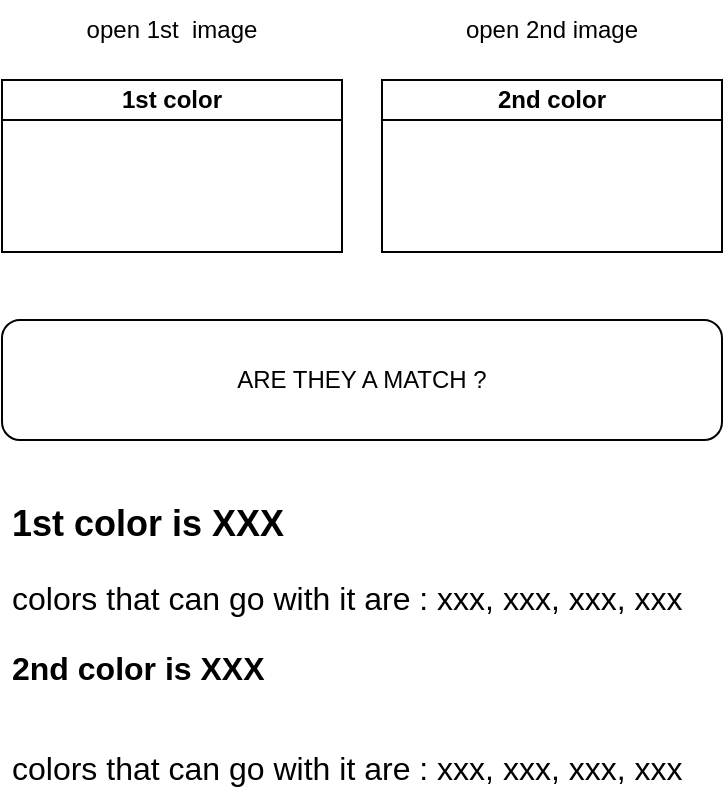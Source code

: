 <mxfile version="21.2.1" type="device">
  <diagram name="Page-1" id="sgN0CWFrhFgfOdaVjAVg">
    <mxGraphModel dx="1002" dy="558" grid="1" gridSize="10" guides="1" tooltips="1" connect="1" arrows="1" fold="1" page="1" pageScale="1" pageWidth="850" pageHeight="1100" math="0" shadow="0">
      <root>
        <mxCell id="0" />
        <mxCell id="1" parent="0" />
        <mxCell id="o-pPiKlTQ6JEq2CxEZl6-2" value="1st color" style="swimlane;whiteSpace=wrap;html=1;startSize=20;" vertex="1" parent="1">
          <mxGeometry x="160" y="190" width="170" height="86" as="geometry" />
        </mxCell>
        <mxCell id="o-pPiKlTQ6JEq2CxEZl6-5" value="open 1st&amp;nbsp; image" style="text;strokeColor=none;fillColor=none;align=center;verticalAlign=middle;spacingLeft=4;spacingRight=4;overflow=hidden;points=[[0,0.5],[1,0.5]];portConstraint=eastwest;rotatable=0;whiteSpace=wrap;html=1;" vertex="1" parent="1">
          <mxGeometry x="185" y="150" width="120" height="30" as="geometry" />
        </mxCell>
        <mxCell id="o-pPiKlTQ6JEq2CxEZl6-8" value="2nd color" style="swimlane;whiteSpace=wrap;html=1;startSize=20;" vertex="1" parent="1">
          <mxGeometry x="350" y="190" width="170" height="86" as="geometry" />
        </mxCell>
        <mxCell id="o-pPiKlTQ6JEq2CxEZl6-9" value="open 2nd image" style="text;strokeColor=none;fillColor=none;align=center;verticalAlign=middle;spacingLeft=4;spacingRight=4;overflow=hidden;points=[[0,0.5],[1,0.5]];portConstraint=eastwest;rotatable=0;whiteSpace=wrap;html=1;" vertex="1" parent="1">
          <mxGeometry x="375" y="150" width="120" height="30" as="geometry" />
        </mxCell>
        <mxCell id="o-pPiKlTQ6JEq2CxEZl6-10" value="ARE THEY A MATCH ?" style="rounded=1;whiteSpace=wrap;html=1;" vertex="1" parent="1">
          <mxGeometry x="160" y="310" width="360" height="60" as="geometry" />
        </mxCell>
        <mxCell id="o-pPiKlTQ6JEq2CxEZl6-11" value="&lt;h1 style=&quot;border-color: var(--border-color); font-size: 18px;&quot;&gt;&lt;font style=&quot;font-size: 18px;&quot;&gt;1st color is XXX&lt;/font&gt;&lt;/h1&gt;&lt;h1 style=&quot;font-size: 16px;&quot;&gt;&lt;p style=&quot;border-color: var(--border-color); font-weight: 400;&quot;&gt;&lt;font style=&quot;font-size: 16px;&quot;&gt;colors that can go with it are : xxx, xxx, xxx, xxx&lt;/font&gt;&lt;/p&gt;&lt;/h1&gt;&lt;h1 style=&quot;border-color: var(--border-color); font-size: 16px;&quot;&gt;&lt;font style=&quot;font-size: 16px;&quot;&gt;2nd color is XXX&lt;/font&gt;&lt;/h1&gt;&lt;h1 style=&quot;border-color: var(--border-color);&quot;&gt;&lt;p style=&quot;border-color: var(--border-color); font-weight: 400;&quot;&gt;&lt;font style=&quot;font-size: 16px;&quot;&gt;colors that can go with it are : xxx, xxx, xxx, xxx&lt;/font&gt;&lt;/p&gt;&lt;/h1&gt;" style="text;html=1;strokeColor=none;fillColor=none;spacing=5;spacingTop=-20;whiteSpace=wrap;overflow=hidden;rounded=0;" vertex="1" parent="1">
          <mxGeometry x="160" y="400" width="360" height="150" as="geometry" />
        </mxCell>
      </root>
    </mxGraphModel>
  </diagram>
</mxfile>
